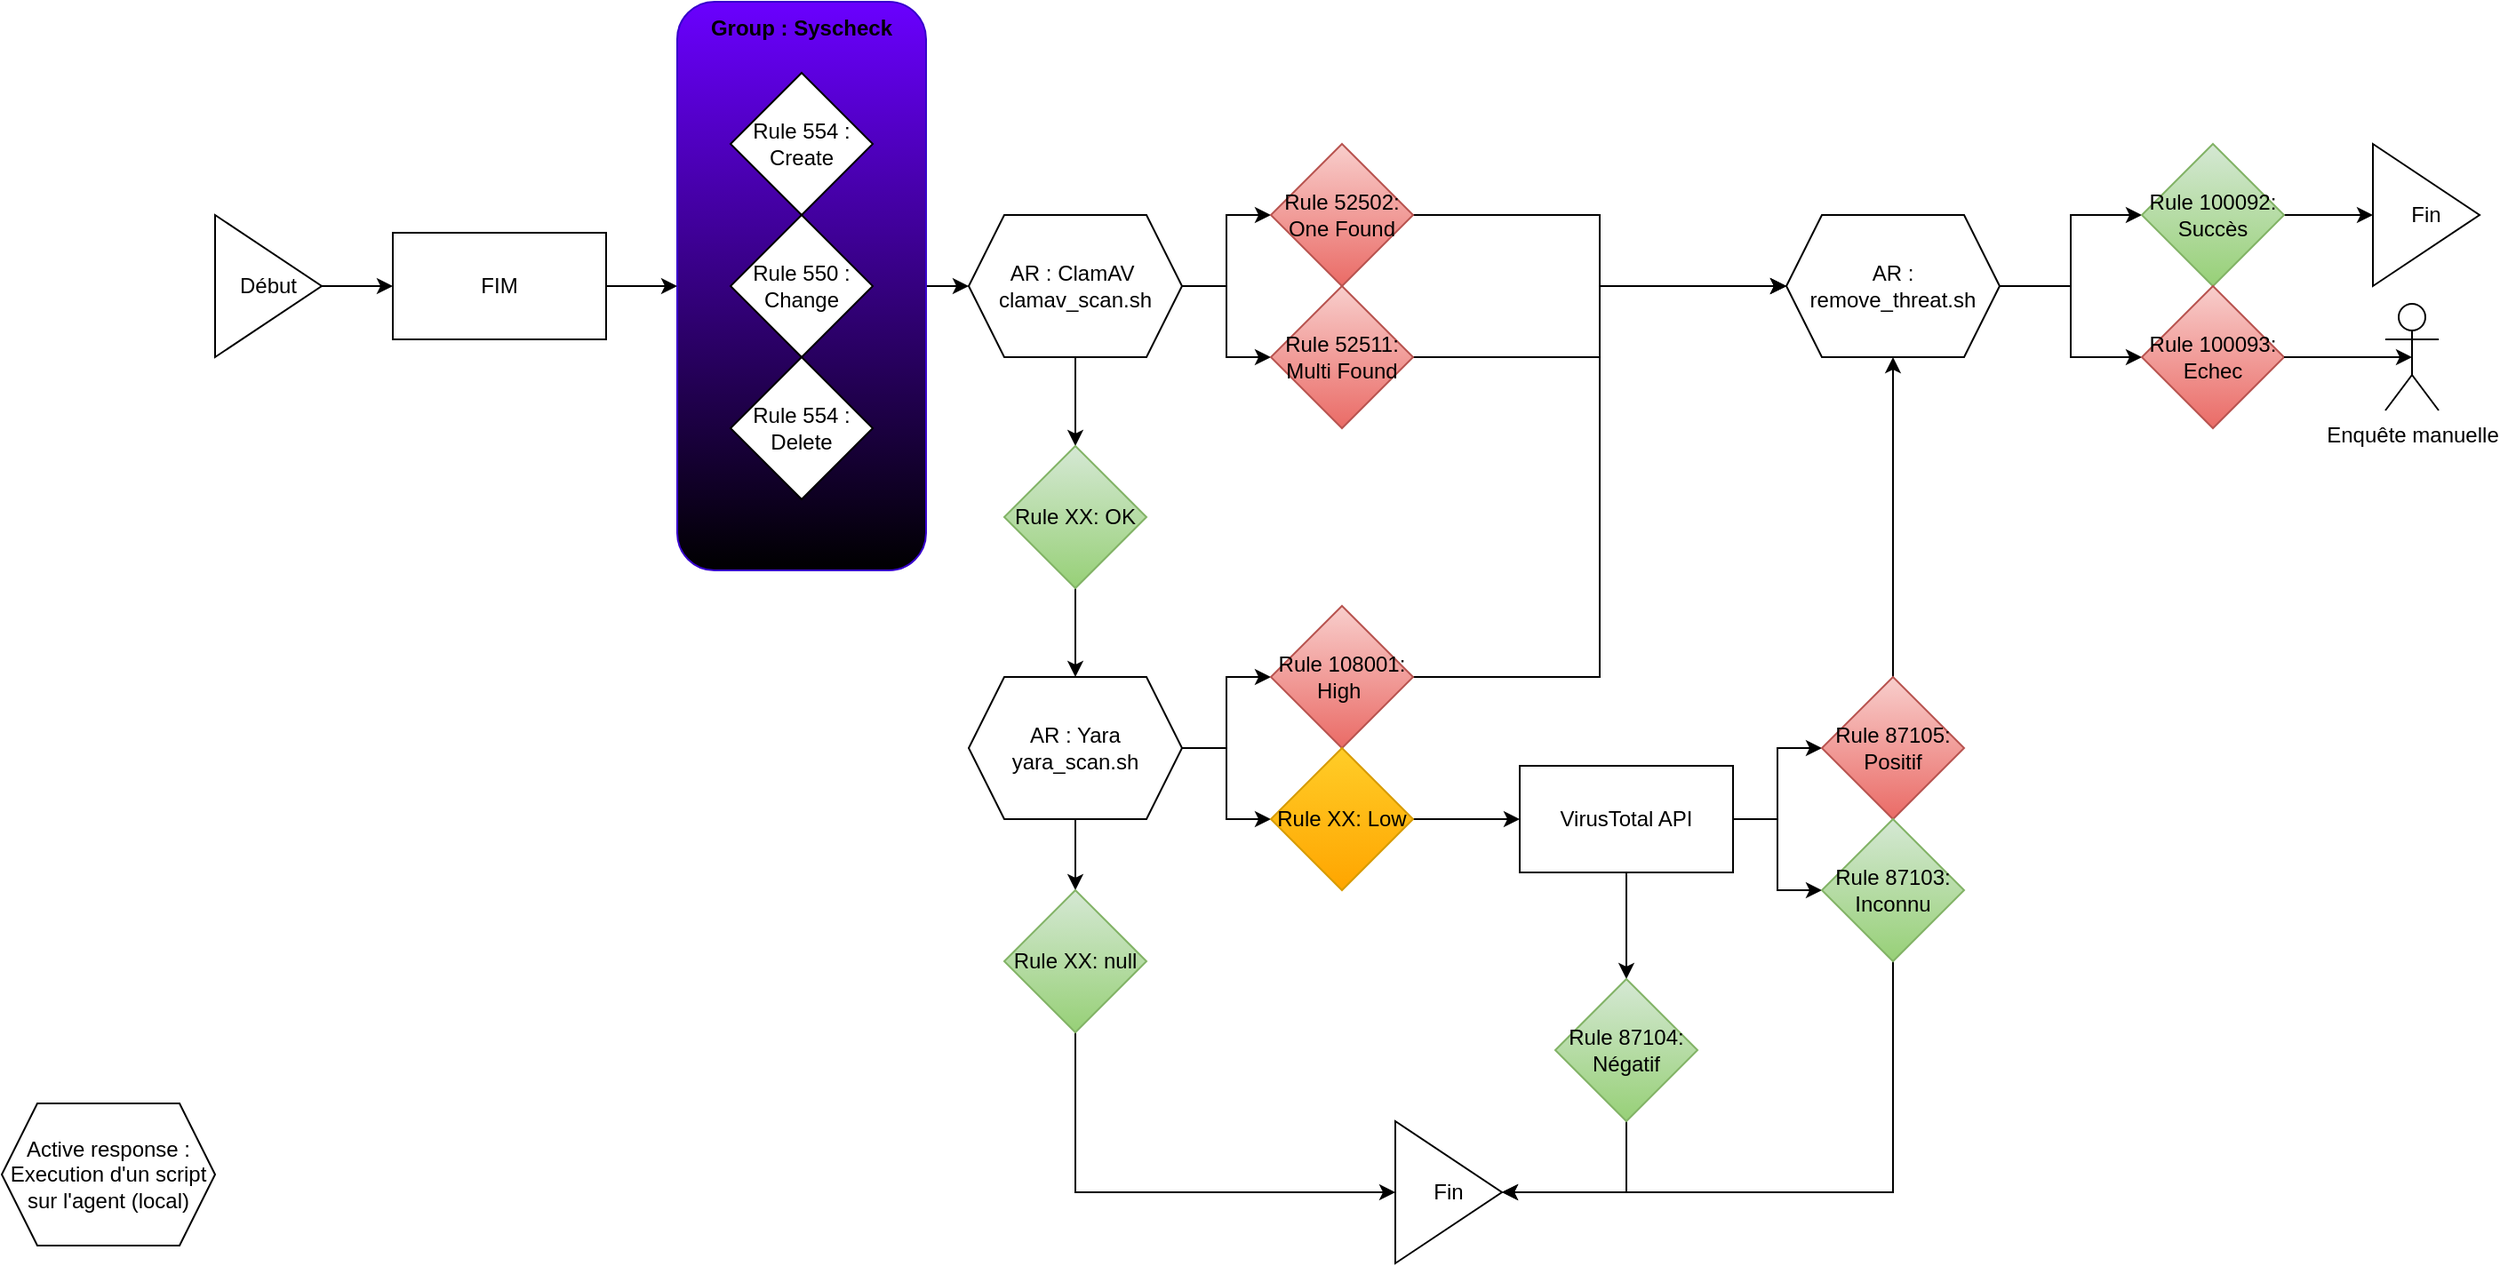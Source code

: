 <mxfile version="28.2.7">
  <diagram name="Page-1" id="miqsxEoKTt82htUs__QP">
    <mxGraphModel dx="2445" dy="916" grid="1" gridSize="10" guides="1" tooltips="1" connect="1" arrows="1" fold="1" page="1" pageScale="1" pageWidth="827" pageHeight="1169" math="0" shadow="0">
      <root>
        <mxCell id="0" />
        <mxCell id="1" parent="0" />
        <mxCell id="50TxMLZr5pILtKMAu6r7-48" style="edgeStyle=orthogonalEdgeStyle;rounded=0;orthogonalLoop=1;jettySize=auto;html=1;exitX=1;exitY=0.5;exitDx=0;exitDy=0;entryX=0;entryY=0.5;entryDx=0;entryDy=0;" edge="1" parent="1" source="50TxMLZr5pILtKMAu6r7-6" target="50TxMLZr5pILtKMAu6r7-8">
          <mxGeometry relative="1" as="geometry" />
        </mxCell>
        <mxCell id="50TxMLZr5pILtKMAu6r7-6" value="" style="rounded=1;whiteSpace=wrap;html=1;fillColor=#6a00ff;fontColor=#ffffff;strokeColor=#3700CC;gradientColor=default;" vertex="1" parent="1">
          <mxGeometry x="250" y="200" width="140" height="320" as="geometry" />
        </mxCell>
        <mxCell id="50TxMLZr5pILtKMAu6r7-49" style="edgeStyle=orthogonalEdgeStyle;rounded=0;orthogonalLoop=1;jettySize=auto;html=1;exitX=1;exitY=0.5;exitDx=0;exitDy=0;entryX=0;entryY=0.5;entryDx=0;entryDy=0;" edge="1" parent="1" source="50TxMLZr5pILtKMAu6r7-1" target="50TxMLZr5pILtKMAu6r7-6">
          <mxGeometry relative="1" as="geometry" />
        </mxCell>
        <mxCell id="50TxMLZr5pILtKMAu6r7-1" value="FIM" style="rounded=0;whiteSpace=wrap;html=1;" vertex="1" parent="1">
          <mxGeometry x="90" y="330" width="120" height="60" as="geometry" />
        </mxCell>
        <mxCell id="50TxMLZr5pILtKMAu6r7-3" value="Rule 554 : Create" style="rhombus;whiteSpace=wrap;html=1;" vertex="1" parent="1">
          <mxGeometry x="280" y="240" width="80" height="80" as="geometry" />
        </mxCell>
        <mxCell id="50TxMLZr5pILtKMAu6r7-4" value="Rule 550 : Change" style="rhombus;whiteSpace=wrap;html=1;" vertex="1" parent="1">
          <mxGeometry x="280" y="320" width="80" height="80" as="geometry" />
        </mxCell>
        <mxCell id="50TxMLZr5pILtKMAu6r7-5" value="Rule 554 : Delete" style="rhombus;whiteSpace=wrap;html=1;" vertex="1" parent="1">
          <mxGeometry x="280" y="400" width="80" height="80" as="geometry" />
        </mxCell>
        <mxCell id="50TxMLZr5pILtKMAu6r7-7" value="&lt;span style=&quot;color: light-dark(rgb(0, 0, 0), rgb(0, 0, 0));&quot;&gt;&lt;b&gt;Group : Syscheck&lt;/b&gt;&lt;/span&gt;" style="text;html=1;whiteSpace=wrap;strokeColor=none;fillColor=none;align=center;verticalAlign=middle;rounded=0;" vertex="1" parent="1">
          <mxGeometry x="265" y="200" width="110" height="30" as="geometry" />
        </mxCell>
        <mxCell id="50TxMLZr5pILtKMAu6r7-31" style="edgeStyle=orthogonalEdgeStyle;rounded=0;orthogonalLoop=1;jettySize=auto;html=1;exitX=0.5;exitY=1;exitDx=0;exitDy=0;entryX=0.5;entryY=0;entryDx=0;entryDy=0;" edge="1" parent="1" source="50TxMLZr5pILtKMAu6r7-8" target="50TxMLZr5pILtKMAu6r7-10">
          <mxGeometry relative="1" as="geometry" />
        </mxCell>
        <mxCell id="50TxMLZr5pILtKMAu6r7-33" style="edgeStyle=orthogonalEdgeStyle;rounded=0;orthogonalLoop=1;jettySize=auto;html=1;exitX=1;exitY=0.5;exitDx=0;exitDy=0;entryX=0;entryY=0.5;entryDx=0;entryDy=0;" edge="1" parent="1" source="50TxMLZr5pILtKMAu6r7-8" target="50TxMLZr5pILtKMAu6r7-9">
          <mxGeometry relative="1" as="geometry" />
        </mxCell>
        <mxCell id="50TxMLZr5pILtKMAu6r7-57" style="edgeStyle=orthogonalEdgeStyle;rounded=0;orthogonalLoop=1;jettySize=auto;html=1;exitX=1;exitY=0.5;exitDx=0;exitDy=0;entryX=0;entryY=0.5;entryDx=0;entryDy=0;" edge="1" parent="1" source="50TxMLZr5pILtKMAu6r7-8" target="50TxMLZr5pILtKMAu6r7-56">
          <mxGeometry relative="1" as="geometry" />
        </mxCell>
        <mxCell id="50TxMLZr5pILtKMAu6r7-8" value="AR : ClamAV&amp;nbsp;&lt;br&gt;clamav_scan.sh" style="shape=hexagon;perimeter=hexagonPerimeter2;whiteSpace=wrap;html=1;fixedSize=1;" vertex="1" parent="1">
          <mxGeometry x="414" y="320" width="120" height="80" as="geometry" />
        </mxCell>
        <mxCell id="50TxMLZr5pILtKMAu6r7-34" style="edgeStyle=orthogonalEdgeStyle;rounded=0;orthogonalLoop=1;jettySize=auto;html=1;exitX=1;exitY=0.5;exitDx=0;exitDy=0;" edge="1" parent="1" source="50TxMLZr5pILtKMAu6r7-9" target="50TxMLZr5pILtKMAu6r7-11">
          <mxGeometry relative="1" as="geometry" />
        </mxCell>
        <mxCell id="50TxMLZr5pILtKMAu6r7-9" value="Rule 52502: One Found" style="rhombus;whiteSpace=wrap;html=1;fillColor=#f8cecc;strokeColor=#b85450;gradientColor=#ea6b66;" vertex="1" parent="1">
          <mxGeometry x="584" y="280" width="80" height="80" as="geometry" />
        </mxCell>
        <mxCell id="50TxMLZr5pILtKMAu6r7-32" style="edgeStyle=orthogonalEdgeStyle;rounded=0;orthogonalLoop=1;jettySize=auto;html=1;exitX=0.5;exitY=1;exitDx=0;exitDy=0;entryX=0.5;entryY=0;entryDx=0;entryDy=0;" edge="1" parent="1" source="50TxMLZr5pILtKMAu6r7-10" target="50TxMLZr5pILtKMAu6r7-13">
          <mxGeometry relative="1" as="geometry" />
        </mxCell>
        <mxCell id="50TxMLZr5pILtKMAu6r7-10" value="Rule XX: OK" style="rhombus;whiteSpace=wrap;html=1;fillColor=#d5e8d4;gradientColor=#97d077;strokeColor=#82b366;" vertex="1" parent="1">
          <mxGeometry x="434" y="450" width="80" height="80" as="geometry" />
        </mxCell>
        <mxCell id="50TxMLZr5pILtKMAu6r7-35" style="edgeStyle=orthogonalEdgeStyle;rounded=0;orthogonalLoop=1;jettySize=auto;html=1;exitX=1;exitY=0.5;exitDx=0;exitDy=0;entryX=0;entryY=0.5;entryDx=0;entryDy=0;" edge="1" parent="1" source="50TxMLZr5pILtKMAu6r7-11" target="50TxMLZr5pILtKMAu6r7-12">
          <mxGeometry relative="1" as="geometry" />
        </mxCell>
        <mxCell id="50TxMLZr5pILtKMAu6r7-52" style="edgeStyle=orthogonalEdgeStyle;rounded=0;orthogonalLoop=1;jettySize=auto;html=1;exitX=1;exitY=0.5;exitDx=0;exitDy=0;entryX=0;entryY=0.5;entryDx=0;entryDy=0;" edge="1" parent="1" source="50TxMLZr5pILtKMAu6r7-11" target="50TxMLZr5pILtKMAu6r7-51">
          <mxGeometry relative="1" as="geometry" />
        </mxCell>
        <mxCell id="50TxMLZr5pILtKMAu6r7-11" value="AR : remove_threat.sh" style="shape=hexagon;perimeter=hexagonPerimeter2;whiteSpace=wrap;html=1;fixedSize=1;" vertex="1" parent="1">
          <mxGeometry x="874" y="320" width="120" height="80" as="geometry" />
        </mxCell>
        <mxCell id="50TxMLZr5pILtKMAu6r7-36" style="edgeStyle=orthogonalEdgeStyle;rounded=0;orthogonalLoop=1;jettySize=auto;html=1;exitX=1;exitY=0.5;exitDx=0;exitDy=0;entryX=0;entryY=0.5;entryDx=0;entryDy=0;" edge="1" parent="1" source="50TxMLZr5pILtKMAu6r7-12" target="50TxMLZr5pILtKMAu6r7-18">
          <mxGeometry relative="1" as="geometry" />
        </mxCell>
        <mxCell id="50TxMLZr5pILtKMAu6r7-12" value="Rule 100092: Succès" style="rhombus;whiteSpace=wrap;html=1;fillColor=#d5e8d4;gradientColor=#97d077;strokeColor=#82b366;" vertex="1" parent="1">
          <mxGeometry x="1074" y="280" width="80" height="80" as="geometry" />
        </mxCell>
        <mxCell id="50TxMLZr5pILtKMAu6r7-29" style="edgeStyle=orthogonalEdgeStyle;rounded=0;orthogonalLoop=1;jettySize=auto;html=1;exitX=1;exitY=0.5;exitDx=0;exitDy=0;entryX=0;entryY=0.5;entryDx=0;entryDy=0;" edge="1" parent="1" source="50TxMLZr5pILtKMAu6r7-13" target="50TxMLZr5pILtKMAu6r7-14">
          <mxGeometry relative="1" as="geometry" />
        </mxCell>
        <mxCell id="50TxMLZr5pILtKMAu6r7-30" style="edgeStyle=orthogonalEdgeStyle;rounded=0;orthogonalLoop=1;jettySize=auto;html=1;exitX=1;exitY=0.5;exitDx=0;exitDy=0;entryX=0;entryY=0.5;entryDx=0;entryDy=0;" edge="1" parent="1" source="50TxMLZr5pILtKMAu6r7-13" target="50TxMLZr5pILtKMAu6r7-15">
          <mxGeometry relative="1" as="geometry" />
        </mxCell>
        <mxCell id="50TxMLZr5pILtKMAu6r7-40" style="edgeStyle=orthogonalEdgeStyle;rounded=0;orthogonalLoop=1;jettySize=auto;html=1;exitX=0.5;exitY=1;exitDx=0;exitDy=0;entryX=0.5;entryY=0;entryDx=0;entryDy=0;" edge="1" parent="1" source="50TxMLZr5pILtKMAu6r7-13" target="50TxMLZr5pILtKMAu6r7-16">
          <mxGeometry relative="1" as="geometry" />
        </mxCell>
        <mxCell id="50TxMLZr5pILtKMAu6r7-13" value="AR : Yara&lt;br&gt;yara_scan.sh" style="shape=hexagon;perimeter=hexagonPerimeter2;whiteSpace=wrap;html=1;fixedSize=1;" vertex="1" parent="1">
          <mxGeometry x="414" y="580" width="120" height="80" as="geometry" />
        </mxCell>
        <mxCell id="50TxMLZr5pILtKMAu6r7-41" style="edgeStyle=orthogonalEdgeStyle;rounded=0;orthogonalLoop=1;jettySize=auto;html=1;exitX=1;exitY=0.5;exitDx=0;exitDy=0;entryX=0;entryY=0.5;entryDx=0;entryDy=0;" edge="1" parent="1" source="50TxMLZr5pILtKMAu6r7-14" target="50TxMLZr5pILtKMAu6r7-11">
          <mxGeometry relative="1" as="geometry" />
        </mxCell>
        <mxCell id="50TxMLZr5pILtKMAu6r7-14" value="Rule 108001: High&amp;nbsp;" style="rhombus;whiteSpace=wrap;html=1;fillColor=#f8cecc;strokeColor=#b85450;gradientColor=#ea6b66;" vertex="1" parent="1">
          <mxGeometry x="584" y="540" width="80" height="80" as="geometry" />
        </mxCell>
        <mxCell id="50TxMLZr5pILtKMAu6r7-28" style="edgeStyle=orthogonalEdgeStyle;rounded=0;orthogonalLoop=1;jettySize=auto;html=1;exitX=1;exitY=0.5;exitDx=0;exitDy=0;entryX=0;entryY=0.5;entryDx=0;entryDy=0;" edge="1" parent="1" source="50TxMLZr5pILtKMAu6r7-15" target="50TxMLZr5pILtKMAu6r7-20">
          <mxGeometry relative="1" as="geometry" />
        </mxCell>
        <mxCell id="50TxMLZr5pILtKMAu6r7-15" value="Rule XX: Low" style="rhombus;whiteSpace=wrap;html=1;fillColor=#ffcd28;strokeColor=#d79b00;gradientColor=#ffa500;" vertex="1" parent="1">
          <mxGeometry x="584" y="620" width="80" height="80" as="geometry" />
        </mxCell>
        <mxCell id="50TxMLZr5pILtKMAu6r7-37" style="edgeStyle=orthogonalEdgeStyle;rounded=0;orthogonalLoop=1;jettySize=auto;html=1;exitX=0.5;exitY=1;exitDx=0;exitDy=0;entryX=0;entryY=0.5;entryDx=0;entryDy=0;" edge="1" parent="1" source="50TxMLZr5pILtKMAu6r7-16" target="50TxMLZr5pILtKMAu6r7-17">
          <mxGeometry relative="1" as="geometry" />
        </mxCell>
        <mxCell id="50TxMLZr5pILtKMAu6r7-16" value="Rule XX: null" style="rhombus;whiteSpace=wrap;html=1;fillColor=#d5e8d4;gradientColor=#97d077;strokeColor=#82b366;" vertex="1" parent="1">
          <mxGeometry x="434" y="700" width="80" height="80" as="geometry" />
        </mxCell>
        <mxCell id="50TxMLZr5pILtKMAu6r7-17" value="Fin" style="triangle;whiteSpace=wrap;html=1;" vertex="1" parent="1">
          <mxGeometry x="654" y="830" width="60" height="80" as="geometry" />
        </mxCell>
        <mxCell id="50TxMLZr5pILtKMAu6r7-18" value="Fin" style="triangle;whiteSpace=wrap;html=1;" vertex="1" parent="1">
          <mxGeometry x="1204" y="280" width="60" height="80" as="geometry" />
        </mxCell>
        <mxCell id="50TxMLZr5pILtKMAu6r7-43" style="edgeStyle=orthogonalEdgeStyle;rounded=0;orthogonalLoop=1;jettySize=auto;html=1;exitX=1;exitY=0.5;exitDx=0;exitDy=0;entryX=0;entryY=0.5;entryDx=0;entryDy=0;" edge="1" parent="1" source="50TxMLZr5pILtKMAu6r7-19" target="50TxMLZr5pILtKMAu6r7-1">
          <mxGeometry relative="1" as="geometry" />
        </mxCell>
        <mxCell id="50TxMLZr5pILtKMAu6r7-19" value="Début" style="triangle;whiteSpace=wrap;html=1;" vertex="1" parent="1">
          <mxGeometry x="-10" y="320" width="60" height="80" as="geometry" />
        </mxCell>
        <mxCell id="50TxMLZr5pILtKMAu6r7-24" style="edgeStyle=orthogonalEdgeStyle;rounded=0;orthogonalLoop=1;jettySize=auto;html=1;exitX=0.5;exitY=1;exitDx=0;exitDy=0;entryX=0.5;entryY=0;entryDx=0;entryDy=0;" edge="1" parent="1" source="50TxMLZr5pILtKMAu6r7-20" target="50TxMLZr5pILtKMAu6r7-23">
          <mxGeometry relative="1" as="geometry" />
        </mxCell>
        <mxCell id="50TxMLZr5pILtKMAu6r7-25" style="edgeStyle=orthogonalEdgeStyle;rounded=0;orthogonalLoop=1;jettySize=auto;html=1;exitX=1;exitY=0.5;exitDx=0;exitDy=0;entryX=0;entryY=0.5;entryDx=0;entryDy=0;" edge="1" parent="1" source="50TxMLZr5pILtKMAu6r7-20" target="50TxMLZr5pILtKMAu6r7-21">
          <mxGeometry relative="1" as="geometry" />
        </mxCell>
        <mxCell id="50TxMLZr5pILtKMAu6r7-26" style="edgeStyle=orthogonalEdgeStyle;rounded=0;orthogonalLoop=1;jettySize=auto;html=1;exitX=1;exitY=0.5;exitDx=0;exitDy=0;entryX=0;entryY=0.5;entryDx=0;entryDy=0;" edge="1" parent="1" source="50TxMLZr5pILtKMAu6r7-20" target="50TxMLZr5pILtKMAu6r7-22">
          <mxGeometry relative="1" as="geometry" />
        </mxCell>
        <mxCell id="50TxMLZr5pILtKMAu6r7-20" value="VirusTotal API" style="rounded=0;whiteSpace=wrap;html=1;" vertex="1" parent="1">
          <mxGeometry x="724" y="630" width="120" height="60" as="geometry" />
        </mxCell>
        <mxCell id="50TxMLZr5pILtKMAu6r7-39" style="edgeStyle=orthogonalEdgeStyle;rounded=0;orthogonalLoop=1;jettySize=auto;html=1;exitX=0.5;exitY=0;exitDx=0;exitDy=0;entryX=0.5;entryY=1;entryDx=0;entryDy=0;" edge="1" parent="1" source="50TxMLZr5pILtKMAu6r7-21" target="50TxMLZr5pILtKMAu6r7-11">
          <mxGeometry relative="1" as="geometry" />
        </mxCell>
        <mxCell id="50TxMLZr5pILtKMAu6r7-21" value="Rule 87105: Positif" style="rhombus;whiteSpace=wrap;html=1;fillColor=#f8cecc;strokeColor=#b85450;gradientColor=#ea6b66;" vertex="1" parent="1">
          <mxGeometry x="894" y="580" width="80" height="80" as="geometry" />
        </mxCell>
        <mxCell id="50TxMLZr5pILtKMAu6r7-42" style="edgeStyle=orthogonalEdgeStyle;rounded=0;orthogonalLoop=1;jettySize=auto;html=1;exitX=0.5;exitY=1;exitDx=0;exitDy=0;entryX=1;entryY=0.5;entryDx=0;entryDy=0;" edge="1" parent="1" source="50TxMLZr5pILtKMAu6r7-22" target="50TxMLZr5pILtKMAu6r7-17">
          <mxGeometry relative="1" as="geometry" />
        </mxCell>
        <mxCell id="50TxMLZr5pILtKMAu6r7-22" value="Rule 87103: Inconnu" style="rhombus;whiteSpace=wrap;html=1;fillColor=#d5e8d4;gradientColor=#97d077;strokeColor=#82b366;" vertex="1" parent="1">
          <mxGeometry x="894" y="660" width="80" height="80" as="geometry" />
        </mxCell>
        <mxCell id="50TxMLZr5pILtKMAu6r7-38" style="edgeStyle=orthogonalEdgeStyle;rounded=0;orthogonalLoop=1;jettySize=auto;html=1;exitX=0.5;exitY=1;exitDx=0;exitDy=0;entryX=1;entryY=0.5;entryDx=0;entryDy=0;" edge="1" parent="1" source="50TxMLZr5pILtKMAu6r7-23" target="50TxMLZr5pILtKMAu6r7-17">
          <mxGeometry relative="1" as="geometry" />
        </mxCell>
        <mxCell id="50TxMLZr5pILtKMAu6r7-23" value="Rule 87104: Négatif" style="rhombus;whiteSpace=wrap;html=1;fillColor=#d5e8d4;gradientColor=#97d077;strokeColor=#82b366;" vertex="1" parent="1">
          <mxGeometry x="744" y="750" width="80" height="80" as="geometry" />
        </mxCell>
        <mxCell id="50TxMLZr5pILtKMAu6r7-50" value="Active response : Execution d&#39;un script sur l&#39;agent (local)" style="shape=hexagon;perimeter=hexagonPerimeter2;whiteSpace=wrap;html=1;fixedSize=1;" vertex="1" parent="1">
          <mxGeometry x="-130" y="820" width="120" height="80" as="geometry" />
        </mxCell>
        <mxCell id="50TxMLZr5pILtKMAu6r7-51" value="Rule 100093: Echec" style="rhombus;whiteSpace=wrap;html=1;fillColor=#f8cecc;gradientColor=#ea6b66;strokeColor=#b85450;" vertex="1" parent="1">
          <mxGeometry x="1074" y="360" width="80" height="80" as="geometry" />
        </mxCell>
        <mxCell id="50TxMLZr5pILtKMAu6r7-53" value="Enquête manuelle" style="shape=umlActor;verticalLabelPosition=bottom;verticalAlign=top;html=1;outlineConnect=0;" vertex="1" parent="1">
          <mxGeometry x="1211" y="370" width="30" height="60" as="geometry" />
        </mxCell>
        <mxCell id="50TxMLZr5pILtKMAu6r7-55" style="edgeStyle=orthogonalEdgeStyle;rounded=0;orthogonalLoop=1;jettySize=auto;html=1;exitX=1;exitY=0.5;exitDx=0;exitDy=0;entryX=0.5;entryY=0.5;entryDx=0;entryDy=0;entryPerimeter=0;" edge="1" parent="1" source="50TxMLZr5pILtKMAu6r7-51" target="50TxMLZr5pILtKMAu6r7-53">
          <mxGeometry relative="1" as="geometry" />
        </mxCell>
        <mxCell id="50TxMLZr5pILtKMAu6r7-58" style="edgeStyle=orthogonalEdgeStyle;rounded=0;orthogonalLoop=1;jettySize=auto;html=1;exitX=1;exitY=0.5;exitDx=0;exitDy=0;entryX=0;entryY=0.5;entryDx=0;entryDy=0;" edge="1" parent="1" source="50TxMLZr5pILtKMAu6r7-56" target="50TxMLZr5pILtKMAu6r7-11">
          <mxGeometry relative="1" as="geometry" />
        </mxCell>
        <mxCell id="50TxMLZr5pILtKMAu6r7-56" value="Rule 52511: Multi Found" style="rhombus;whiteSpace=wrap;html=1;fillColor=#f8cecc;strokeColor=#b85450;gradientColor=#ea6b66;" vertex="1" parent="1">
          <mxGeometry x="584" y="360" width="80" height="80" as="geometry" />
        </mxCell>
      </root>
    </mxGraphModel>
  </diagram>
</mxfile>
